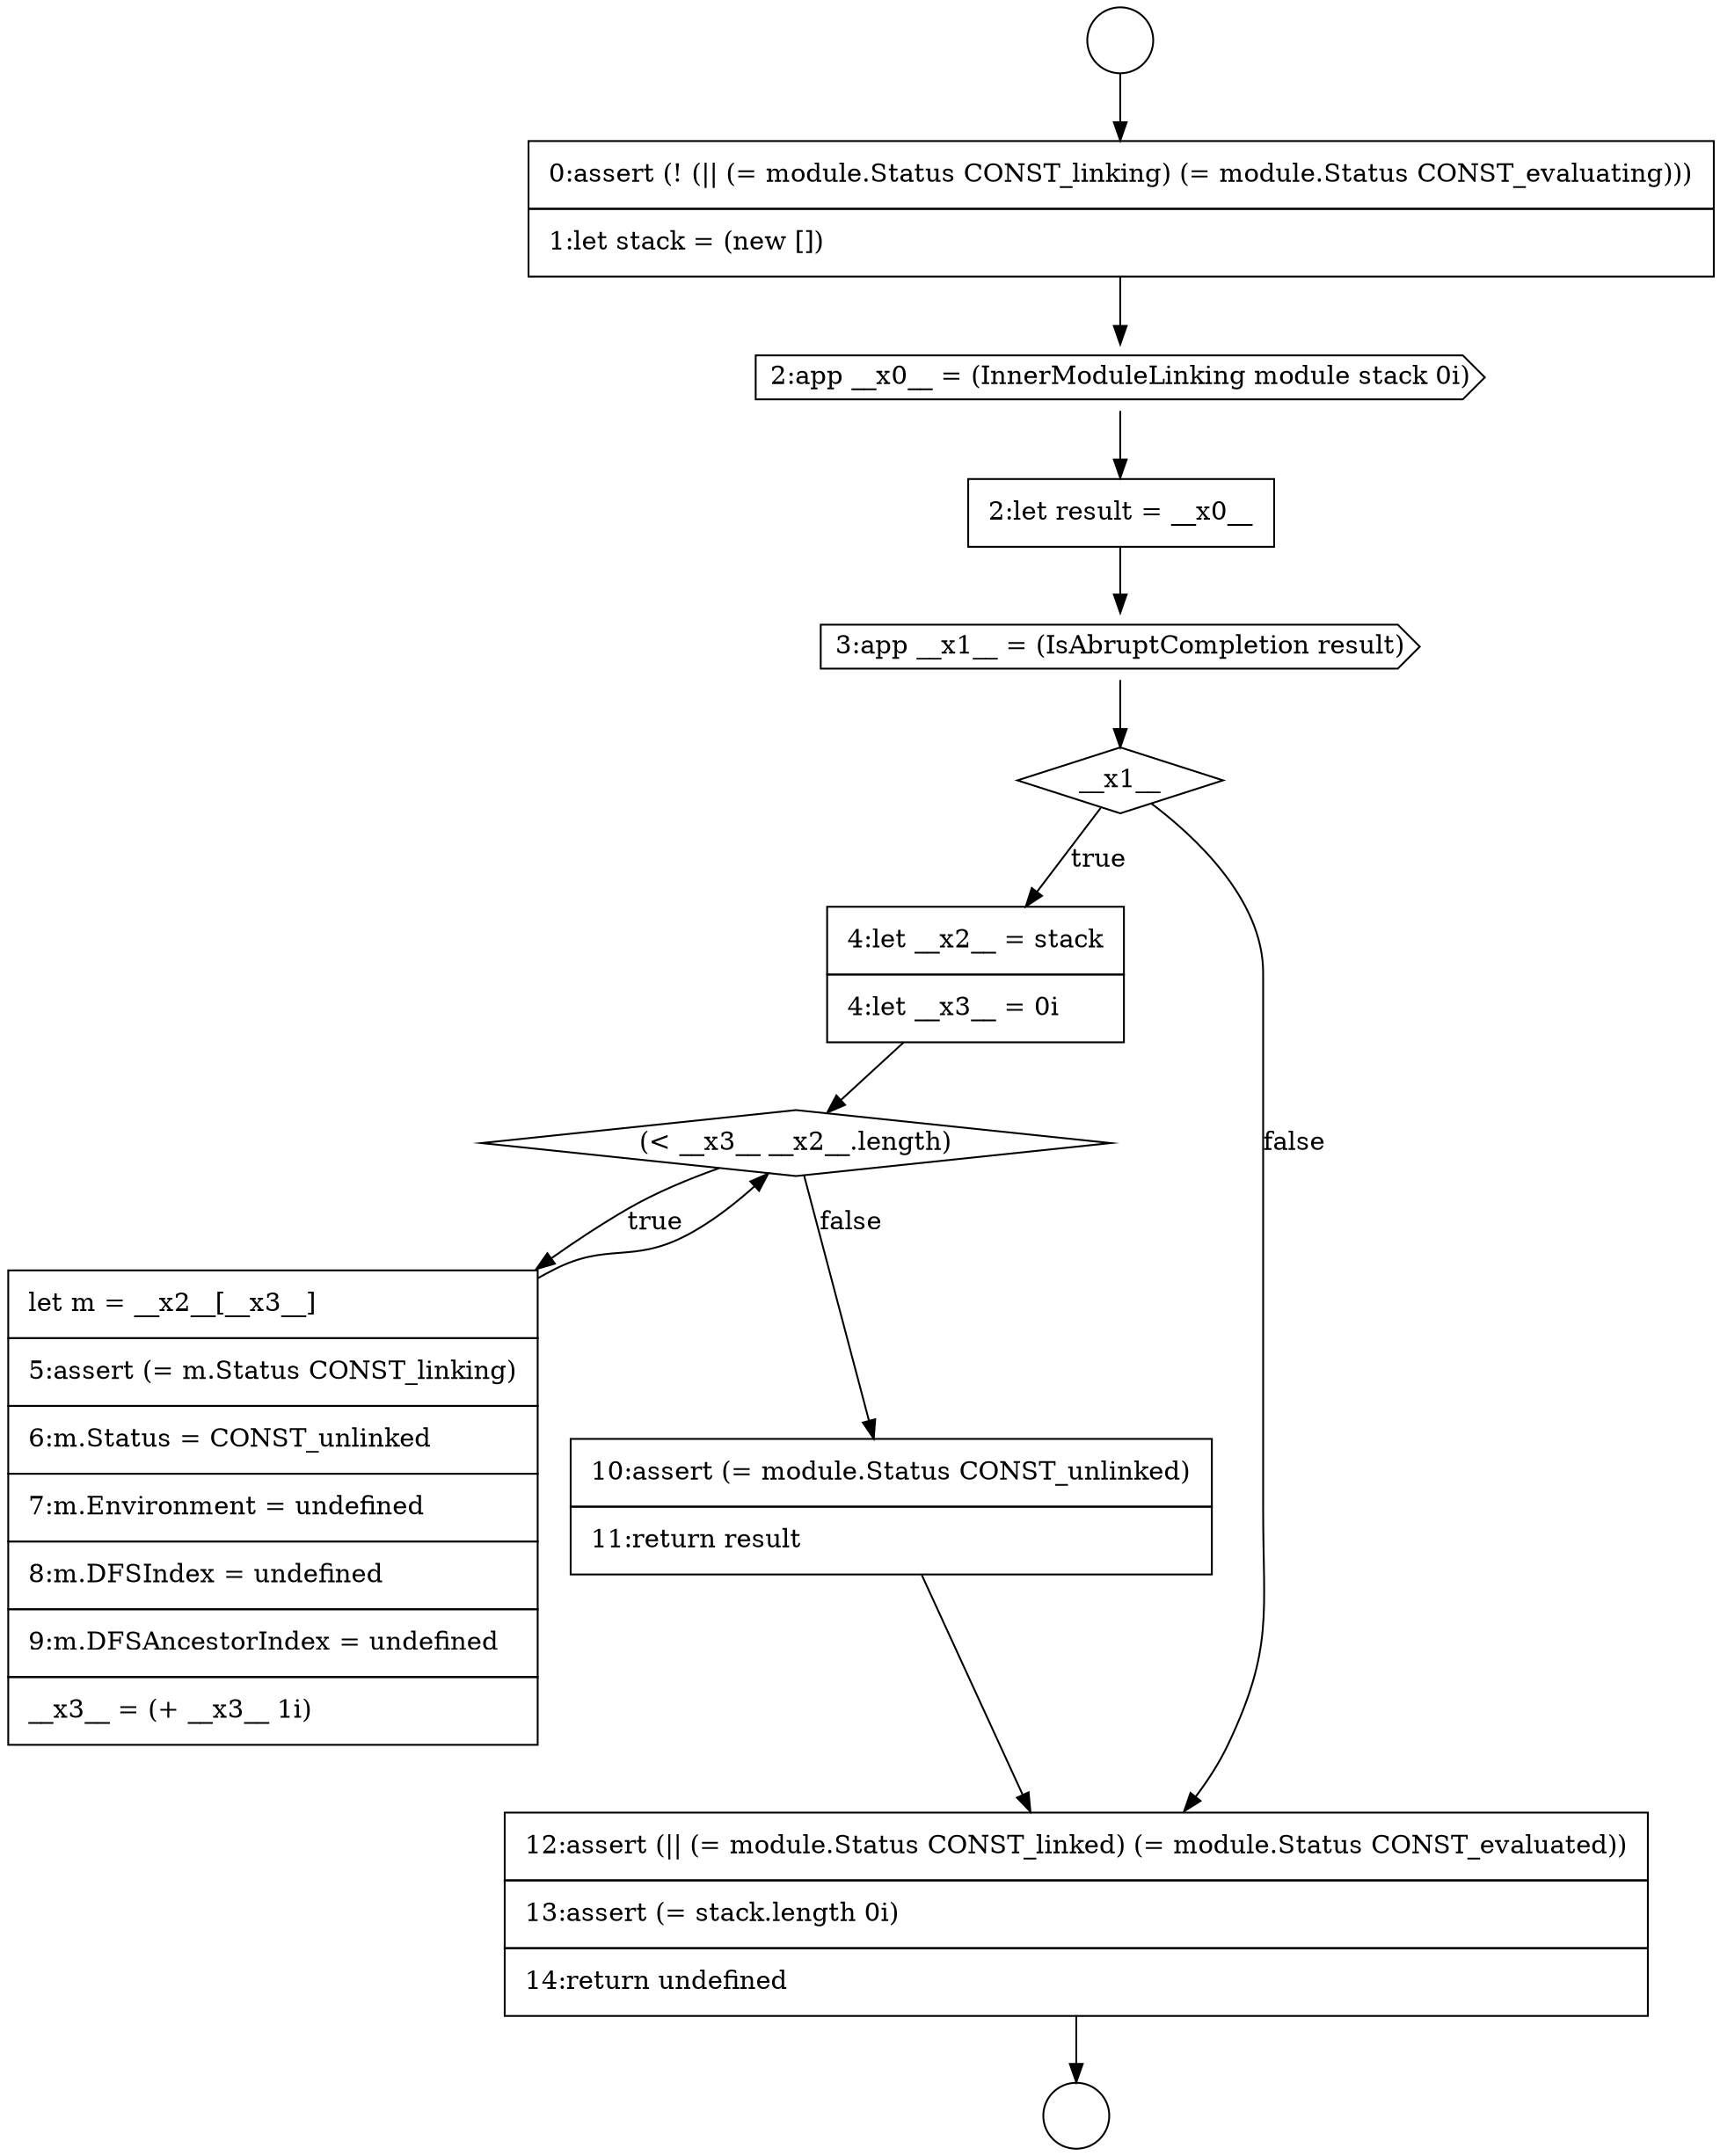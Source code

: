 digraph {
  node10827 [shape=circle label=" " color="black" fillcolor="white" style=filled]
  node10833 [shape=none, margin=0, label=<<font color="black">
    <table border="0" cellborder="1" cellspacing="0" cellpadding="10">
      <tr><td align="left">4:let __x2__ = stack</td></tr>
      <tr><td align="left">4:let __x3__ = 0i</td></tr>
    </table>
  </font>> color="black" fillcolor="white" style=filled]
  node10831 [shape=cds, label=<<font color="black">3:app __x1__ = (IsAbruptCompletion result)</font>> color="black" fillcolor="white" style=filled]
  node10826 [shape=circle label=" " color="black" fillcolor="white" style=filled]
  node10830 [shape=none, margin=0, label=<<font color="black">
    <table border="0" cellborder="1" cellspacing="0" cellpadding="10">
      <tr><td align="left">2:let result = __x0__</td></tr>
    </table>
  </font>> color="black" fillcolor="white" style=filled]
  node10834 [shape=diamond, label=<<font color="black">(&lt; __x3__ __x2__.length)</font>> color="black" fillcolor="white" style=filled]
  node10829 [shape=cds, label=<<font color="black">2:app __x0__ = (InnerModuleLinking module stack 0i)</font>> color="black" fillcolor="white" style=filled]
  node10835 [shape=none, margin=0, label=<<font color="black">
    <table border="0" cellborder="1" cellspacing="0" cellpadding="10">
      <tr><td align="left">let m = __x2__[__x3__]</td></tr>
      <tr><td align="left">5:assert (= m.Status CONST_linking)</td></tr>
      <tr><td align="left">6:m.Status = CONST_unlinked</td></tr>
      <tr><td align="left">7:m.Environment = undefined</td></tr>
      <tr><td align="left">8:m.DFSIndex = undefined</td></tr>
      <tr><td align="left">9:m.DFSAncestorIndex = undefined</td></tr>
      <tr><td align="left">__x3__ = (+ __x3__ 1i)</td></tr>
    </table>
  </font>> color="black" fillcolor="white" style=filled]
  node10828 [shape=none, margin=0, label=<<font color="black">
    <table border="0" cellborder="1" cellspacing="0" cellpadding="10">
      <tr><td align="left">0:assert (! (|| (= module.Status CONST_linking) (= module.Status CONST_evaluating)))</td></tr>
      <tr><td align="left">1:let stack = (new [])</td></tr>
    </table>
  </font>> color="black" fillcolor="white" style=filled]
  node10836 [shape=none, margin=0, label=<<font color="black">
    <table border="0" cellborder="1" cellspacing="0" cellpadding="10">
      <tr><td align="left">10:assert (= module.Status CONST_unlinked)</td></tr>
      <tr><td align="left">11:return result</td></tr>
    </table>
  </font>> color="black" fillcolor="white" style=filled]
  node10832 [shape=diamond, label=<<font color="black">__x1__</font>> color="black" fillcolor="white" style=filled]
  node10837 [shape=none, margin=0, label=<<font color="black">
    <table border="0" cellborder="1" cellspacing="0" cellpadding="10">
      <tr><td align="left">12:assert (|| (= module.Status CONST_linked) (= module.Status CONST_evaluated))</td></tr>
      <tr><td align="left">13:assert (= stack.length 0i)</td></tr>
      <tr><td align="left">14:return undefined</td></tr>
    </table>
  </font>> color="black" fillcolor="white" style=filled]
  node10834 -> node10835 [label=<<font color="black">true</font>> color="black"]
  node10834 -> node10836 [label=<<font color="black">false</font>> color="black"]
  node10830 -> node10831 [ color="black"]
  node10826 -> node10828 [ color="black"]
  node10836 -> node10837 [ color="black"]
  node10835 -> node10834 [ color="black"]
  node10832 -> node10833 [label=<<font color="black">true</font>> color="black"]
  node10832 -> node10837 [label=<<font color="black">false</font>> color="black"]
  node10829 -> node10830 [ color="black"]
  node10828 -> node10829 [ color="black"]
  node10831 -> node10832 [ color="black"]
  node10833 -> node10834 [ color="black"]
  node10837 -> node10827 [ color="black"]
}
